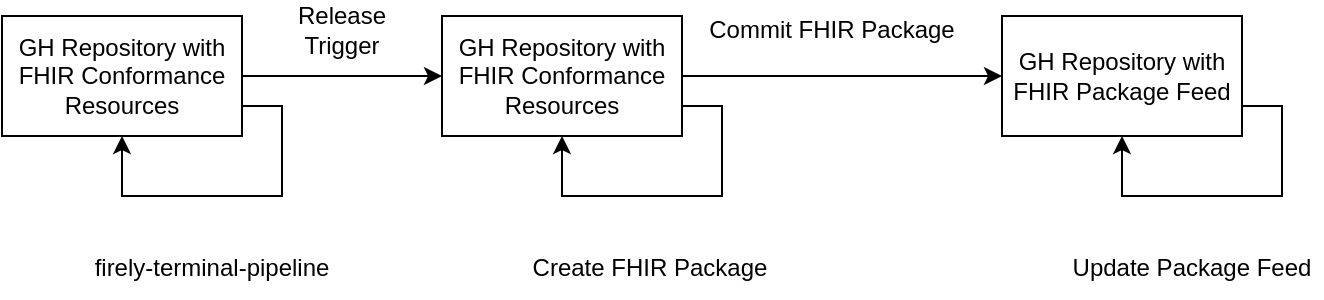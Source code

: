 <mxfile version="20.0.2" type="device"><diagram id="bygMLDsFYnovYIHUwP1N" name="Page-1"><mxGraphModel dx="1324" dy="789" grid="1" gridSize="10" guides="1" tooltips="1" connect="1" arrows="1" fold="1" page="1" pageScale="1" pageWidth="827" pageHeight="1169" math="0" shadow="0"><root><mxCell id="0"/><mxCell id="1" parent="0"/><mxCell id="43T9L6oA4QQFu6d399tY-7" style="edgeStyle=orthogonalEdgeStyle;rounded=0;orthogonalLoop=1;jettySize=auto;html=1;exitX=1;exitY=0.5;exitDx=0;exitDy=0;entryX=0;entryY=0.5;entryDx=0;entryDy=0;" parent="1" source="43T9L6oA4QQFu6d399tY-1" target="43T9L6oA4QQFu6d399tY-2" edge="1"><mxGeometry relative="1" as="geometry"/></mxCell><mxCell id="43T9L6oA4QQFu6d399tY-1" value="GH Repository with FHIR Conformance Resources" style="rounded=0;whiteSpace=wrap;html=1;" parent="1" vertex="1"><mxGeometry x="90" y="240" width="120" height="60" as="geometry"/></mxCell><mxCell id="43T9L6oA4QQFu6d399tY-12" style="edgeStyle=orthogonalEdgeStyle;rounded=0;orthogonalLoop=1;jettySize=auto;html=1;exitX=1;exitY=0.5;exitDx=0;exitDy=0;entryX=0;entryY=0.5;entryDx=0;entryDy=0;" parent="1" source="43T9L6oA4QQFu6d399tY-2" target="43T9L6oA4QQFu6d399tY-11" edge="1"><mxGeometry relative="1" as="geometry"/></mxCell><mxCell id="43T9L6oA4QQFu6d399tY-2" value="GH Repository with FHIR Conformance Resources" style="rounded=0;whiteSpace=wrap;html=1;" parent="1" vertex="1"><mxGeometry x="310" y="240" width="120" height="60" as="geometry"/></mxCell><mxCell id="43T9L6oA4QQFu6d399tY-5" style="edgeStyle=orthogonalEdgeStyle;rounded=0;orthogonalLoop=1;jettySize=auto;html=1;exitX=1;exitY=0.75;exitDx=0;exitDy=0;entryX=0.5;entryY=1;entryDx=0;entryDy=0;" parent="1" source="43T9L6oA4QQFu6d399tY-1" target="43T9L6oA4QQFu6d399tY-1" edge="1"><mxGeometry relative="1" as="geometry"><Array as="points"><mxPoint x="230" y="285"/><mxPoint x="230" y="330"/><mxPoint x="150" y="330"/></Array></mxGeometry></mxCell><mxCell id="43T9L6oA4QQFu6d399tY-6" value="&lt;div&gt;firely-terminal-pipeline&lt;/div&gt;" style="text;html=1;strokeColor=none;fillColor=none;align=center;verticalAlign=middle;whiteSpace=wrap;rounded=0;" parent="1" vertex="1"><mxGeometry x="130" y="351" width="130" height="30" as="geometry"/></mxCell><mxCell id="43T9L6oA4QQFu6d399tY-8" value="Release Trigger" style="text;html=1;strokeColor=none;fillColor=none;align=center;verticalAlign=middle;whiteSpace=wrap;rounded=0;" parent="1" vertex="1"><mxGeometry x="230" y="232" width="60" height="30" as="geometry"/></mxCell><mxCell id="43T9L6oA4QQFu6d399tY-9" style="edgeStyle=orthogonalEdgeStyle;rounded=0;orthogonalLoop=1;jettySize=auto;html=1;exitX=1;exitY=0.75;exitDx=0;exitDy=0;entryX=0.5;entryY=1;entryDx=0;entryDy=0;" parent="1" source="43T9L6oA4QQFu6d399tY-2" target="43T9L6oA4QQFu6d399tY-2" edge="1"><mxGeometry relative="1" as="geometry"><Array as="points"><mxPoint x="450" y="285"/><mxPoint x="450" y="330"/><mxPoint x="370" y="330"/></Array></mxGeometry></mxCell><mxCell id="43T9L6oA4QQFu6d399tY-10" value="Create FHIR Package" style="text;html=1;strokeColor=none;fillColor=none;align=center;verticalAlign=middle;whiteSpace=wrap;rounded=0;" parent="1" vertex="1"><mxGeometry x="354" y="351" width="120" height="30" as="geometry"/></mxCell><mxCell id="43T9L6oA4QQFu6d399tY-11" value="GH Repository with FHIR Package Feed" style="rounded=0;whiteSpace=wrap;html=1;" parent="1" vertex="1"><mxGeometry x="590" y="240" width="120" height="60" as="geometry"/></mxCell><mxCell id="43T9L6oA4QQFu6d399tY-13" value="Commit FHIR Package" style="text;html=1;strokeColor=none;fillColor=none;align=center;verticalAlign=middle;whiteSpace=wrap;rounded=0;" parent="1" vertex="1"><mxGeometry x="440" y="232" width="130" height="30" as="geometry"/></mxCell><mxCell id="43T9L6oA4QQFu6d399tY-16" style="edgeStyle=orthogonalEdgeStyle;rounded=0;orthogonalLoop=1;jettySize=auto;html=1;exitX=1;exitY=0.75;exitDx=0;exitDy=0;entryX=0.5;entryY=1;entryDx=0;entryDy=0;" parent="1" source="43T9L6oA4QQFu6d399tY-11" target="43T9L6oA4QQFu6d399tY-11" edge="1"><mxGeometry relative="1" as="geometry"><Array as="points"><mxPoint x="730" y="285"/><mxPoint x="730" y="330"/><mxPoint x="650" y="330"/></Array></mxGeometry></mxCell><mxCell id="43T9L6oA4QQFu6d399tY-17" value="Update Package Feed" style="text;html=1;strokeColor=none;fillColor=none;align=center;verticalAlign=middle;whiteSpace=wrap;rounded=0;" parent="1" vertex="1"><mxGeometry x="620" y="351" width="130" height="30" as="geometry"/></mxCell></root></mxGraphModel></diagram></mxfile>
